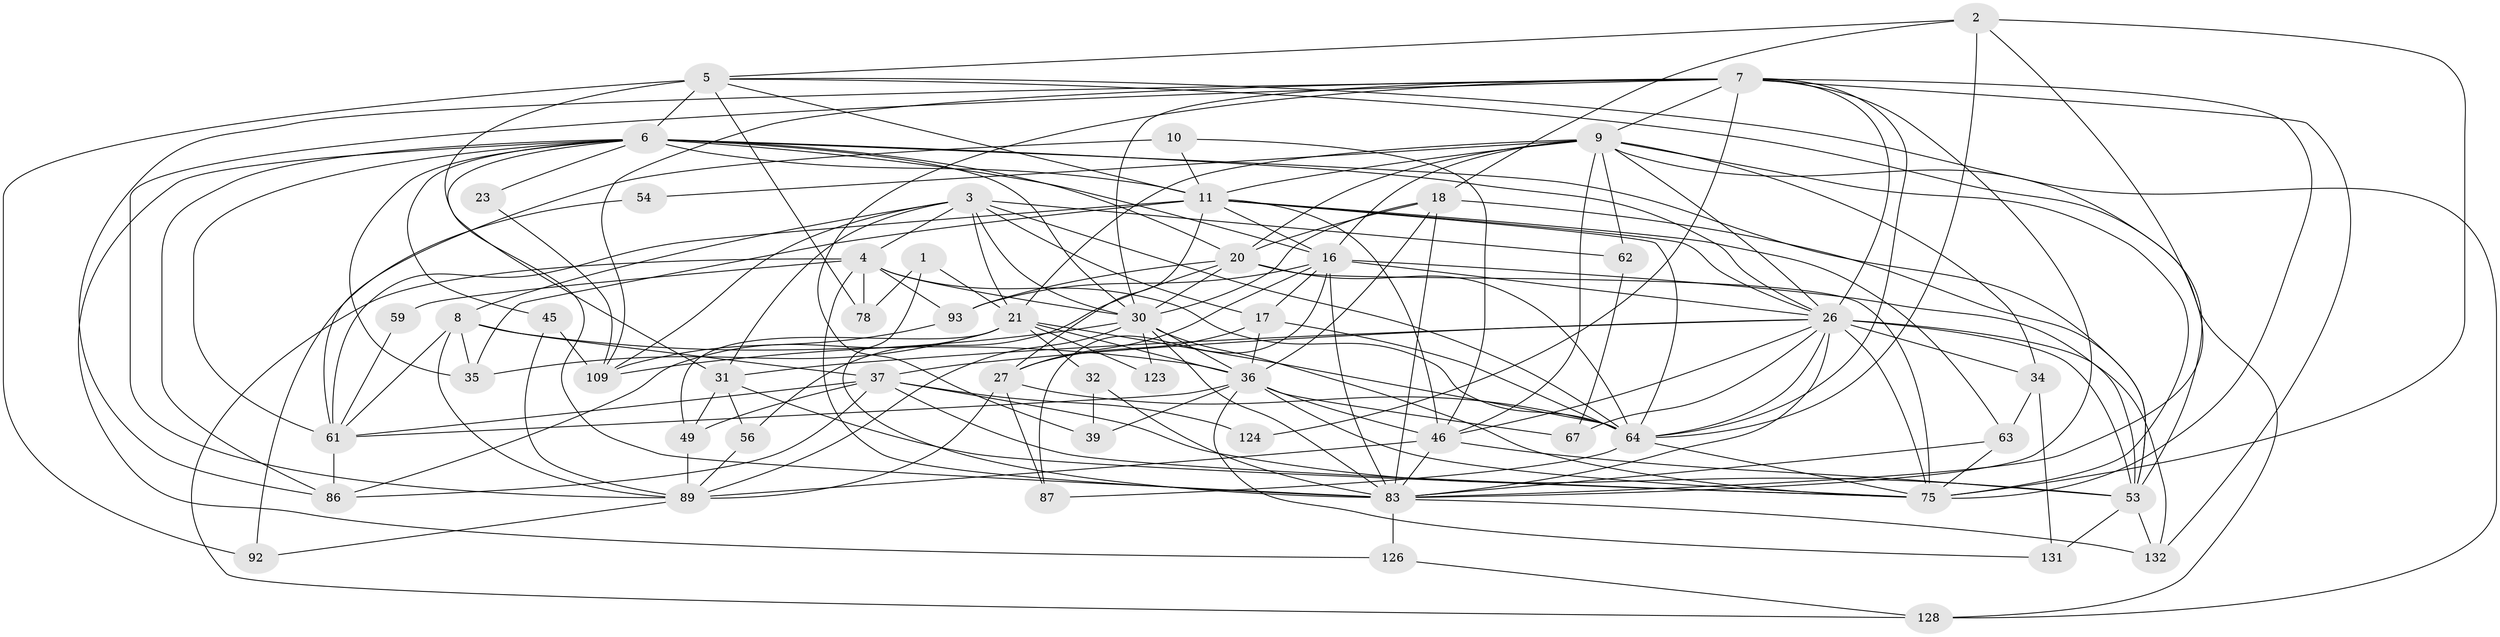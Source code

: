 // original degree distribution, {3: 0.26277372262773724, 4: 0.27007299270072993, 6: 0.13138686131386862, 7: 0.029197080291970802, 5: 0.16058394160583941, 2: 0.1386861313868613, 8: 0.0072992700729927005}
// Generated by graph-tools (version 1.1) at 2025/18/03/04/25 18:18:58]
// undirected, 54 vertices, 171 edges
graph export_dot {
graph [start="1"]
  node [color=gray90,style=filled];
  1;
  2 [super="+110+129"];
  3 [super="+60+114+55"];
  4 [super="+125"];
  5 [super="+130+76"];
  6 [super="+43+47+33"];
  7 [super="+28+24+91"];
  8 [super="+19+99"];
  9 [super="+41+15+65"];
  10 [super="+88"];
  11 [super="+12"];
  16 [super="+113+29"];
  17 [super="+82"];
  18 [super="+112"];
  20 [super="+48+119"];
  21 [super="+22+42+66"];
  23;
  26 [super="+38+57+51"];
  27 [super="+135"];
  30 [super="+50+71+40"];
  31 [super="+70+73"];
  32;
  34 [super="+127"];
  35 [super="+101"];
  36 [super="+84+44"];
  37 [super="+69+80+121"];
  39 [super="+115"];
  45;
  46 [super="+116"];
  49;
  53 [super="+96+81"];
  54;
  56;
  59;
  61 [super="+72"];
  62;
  63 [super="+111"];
  64 [super="+94+74+90"];
  67;
  75 [super="+79"];
  78;
  83 [super="+137+134+106+100"];
  86;
  87;
  89 [super="+97"];
  92;
  93 [super="+98"];
  109 [super="+122"];
  123;
  124;
  126;
  128;
  131;
  132;
  1 -- 78;
  1 -- 21;
  1 -- 83;
  2 -- 18 [weight=2];
  2 -- 83;
  2 -- 75;
  2 -- 64;
  2 -- 5;
  3 -- 30;
  3 -- 21;
  3 -- 17;
  3 -- 31;
  3 -- 62;
  3 -- 109;
  3 -- 8;
  3 -- 64;
  3 -- 4;
  4 -- 78;
  4 -- 64 [weight=2];
  4 -- 93;
  4 -- 128;
  4 -- 83;
  4 -- 59;
  4 -- 30;
  5 -- 128;
  5 -- 78 [weight=2];
  5 -- 92;
  5 -- 53 [weight=2];
  5 -- 31;
  5 -- 6;
  5 -- 11;
  6 -- 86 [weight=2];
  6 -- 35;
  6 -- 26;
  6 -- 16 [weight=2];
  6 -- 53;
  6 -- 126;
  6 -- 83;
  6 -- 20;
  6 -- 61;
  6 -- 23;
  6 -- 45;
  6 -- 30;
  6 -- 11 [weight=2];
  7 -- 86;
  7 -- 83;
  7 -- 39;
  7 -- 89;
  7 -- 30 [weight=2];
  7 -- 64 [weight=2];
  7 -- 9;
  7 -- 132;
  7 -- 26;
  7 -- 75;
  7 -- 124;
  7 -- 109;
  8 -- 36 [weight=2];
  8 -- 35;
  8 -- 89;
  8 -- 61;
  8 -- 37;
  9 -- 20;
  9 -- 128;
  9 -- 46 [weight=2];
  9 -- 21 [weight=2];
  9 -- 26 [weight=2];
  9 -- 62;
  9 -- 75 [weight=2];
  9 -- 54;
  9 -- 16;
  9 -- 11;
  9 -- 34;
  10 -- 61 [weight=2];
  10 -- 46;
  10 -- 11;
  11 -- 35;
  11 -- 61;
  11 -- 26;
  11 -- 64;
  11 -- 46;
  11 -- 16;
  11 -- 27;
  11 -- 63;
  16 -- 26;
  16 -- 17;
  16 -- 83;
  16 -- 53;
  16 -- 87;
  16 -- 27;
  16 -- 93;
  17 -- 27;
  17 -- 64;
  17 -- 36;
  18 -- 20;
  18 -- 53;
  18 -- 30;
  18 -- 83 [weight=2];
  18 -- 36;
  20 -- 56;
  20 -- 75;
  20 -- 30;
  20 -- 64;
  20 -- 93;
  21 -- 32;
  21 -- 64 [weight=2];
  21 -- 123;
  21 -- 36;
  21 -- 49;
  21 -- 35;
  21 -- 86;
  23 -- 109;
  26 -- 34;
  26 -- 53;
  26 -- 64;
  26 -- 67;
  26 -- 132;
  26 -- 37;
  26 -- 75 [weight=2];
  26 -- 46;
  26 -- 83;
  26 -- 31;
  27 -- 87;
  27 -- 64;
  27 -- 89;
  30 -- 89;
  30 -- 83;
  30 -- 123;
  30 -- 109;
  30 -- 75;
  30 -- 36;
  31 -- 56;
  31 -- 49;
  31 -- 75;
  32 -- 83;
  32 -- 39;
  34 -- 63;
  34 -- 131;
  36 -- 67;
  36 -- 75;
  36 -- 131;
  36 -- 61;
  36 -- 46;
  36 -- 39;
  37 -- 49;
  37 -- 86;
  37 -- 61;
  37 -- 75;
  37 -- 53;
  37 -- 124;
  45 -- 89;
  45 -- 109;
  46 -- 53;
  46 -- 83;
  46 -- 89;
  49 -- 89;
  53 -- 131;
  53 -- 132;
  54 -- 92;
  56 -- 89;
  59 -- 61;
  61 -- 86;
  62 -- 67;
  63 -- 83;
  63 -- 75;
  64 -- 87;
  64 -- 75;
  83 -- 132;
  83 -- 126;
  89 -- 92;
  93 -- 109;
  126 -- 128;
}
